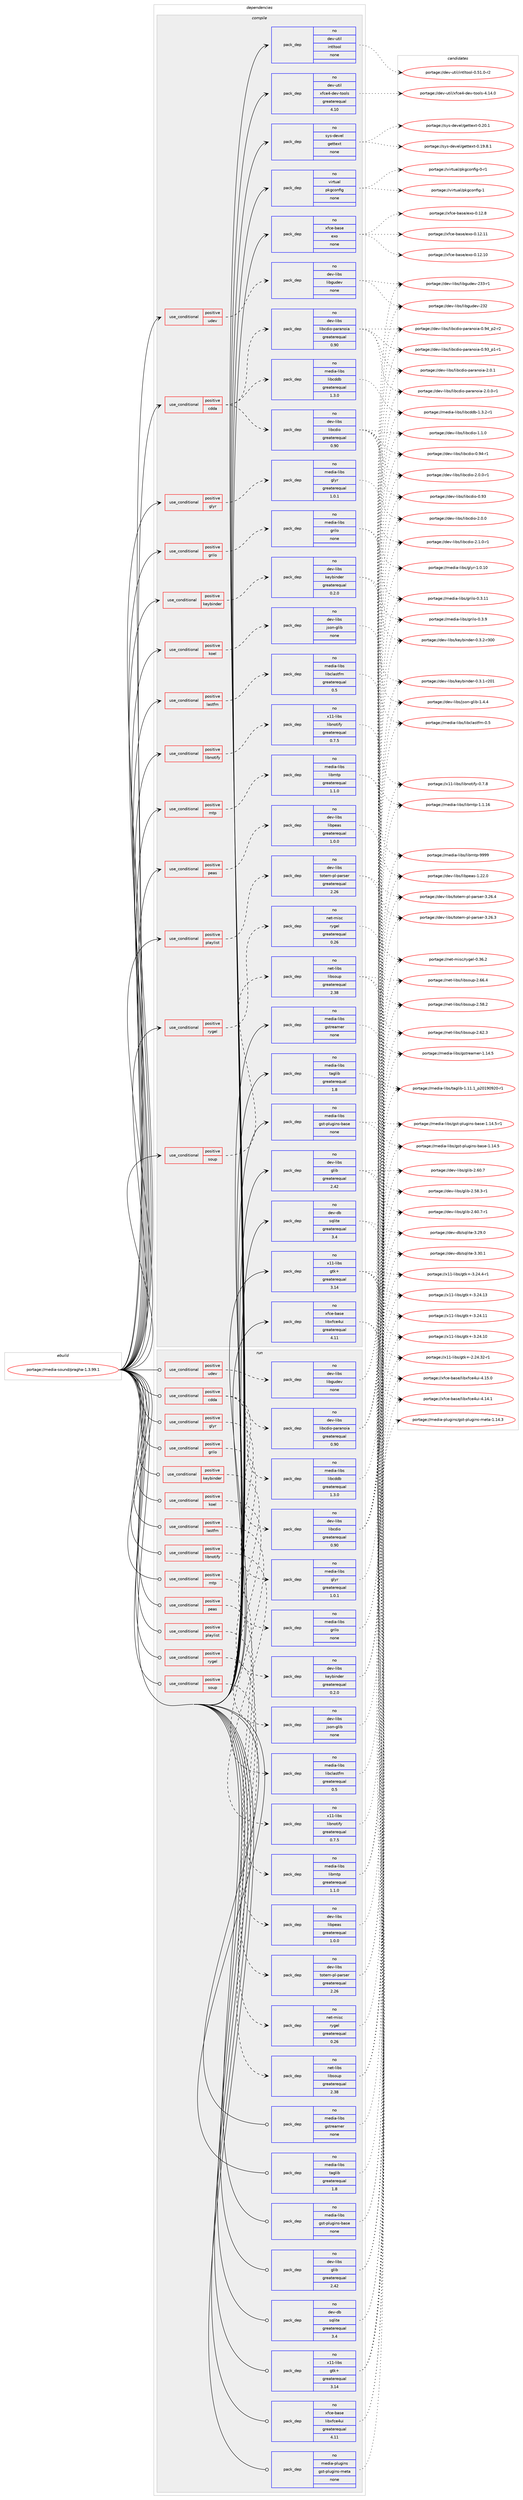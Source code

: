 digraph prolog {

# *************
# Graph options
# *************

newrank=true;
concentrate=true;
compound=true;
graph [rankdir=LR,fontname=Helvetica,fontsize=10,ranksep=1.5];#, ranksep=2.5, nodesep=0.2];
edge  [arrowhead=vee];
node  [fontname=Helvetica,fontsize=10];

# **********
# The ebuild
# **********

subgraph cluster_leftcol {
color=gray;
label=<<i>ebuild</i>>;
id [label="portage://media-sound/pragha-1.3.99.1", color=red, width=4, href="../media-sound/pragha-1.3.99.1.svg"];
}

# ****************
# The dependencies
# ****************

subgraph cluster_midcol {
color=gray;
label=<<i>dependencies</i>>;
subgraph cluster_compile {
fillcolor="#eeeeee";
style=filled;
label=<<i>compile</i>>;
subgraph cond42464 {
dependency187997 [label=<<TABLE BORDER="0" CELLBORDER="1" CELLSPACING="0" CELLPADDING="4"><TR><TD ROWSPAN="3" CELLPADDING="10">use_conditional</TD></TR><TR><TD>positive</TD></TR><TR><TD>cdda</TD></TR></TABLE>>, shape=none, color=red];
subgraph pack142625 {
dependency187998 [label=<<TABLE BORDER="0" CELLBORDER="1" CELLSPACING="0" CELLPADDING="4" WIDTH="220"><TR><TD ROWSPAN="6" CELLPADDING="30">pack_dep</TD></TR><TR><TD WIDTH="110">no</TD></TR><TR><TD>dev-libs</TD></TR><TR><TD>libcdio</TD></TR><TR><TD>greaterequal</TD></TR><TR><TD>0.90</TD></TR></TABLE>>, shape=none, color=blue];
}
dependency187997:e -> dependency187998:w [weight=20,style="dashed",arrowhead="vee"];
subgraph pack142626 {
dependency187999 [label=<<TABLE BORDER="0" CELLBORDER="1" CELLSPACING="0" CELLPADDING="4" WIDTH="220"><TR><TD ROWSPAN="6" CELLPADDING="30">pack_dep</TD></TR><TR><TD WIDTH="110">no</TD></TR><TR><TD>dev-libs</TD></TR><TR><TD>libcdio-paranoia</TD></TR><TR><TD>greaterequal</TD></TR><TR><TD>0.90</TD></TR></TABLE>>, shape=none, color=blue];
}
dependency187997:e -> dependency187999:w [weight=20,style="dashed",arrowhead="vee"];
subgraph pack142627 {
dependency188000 [label=<<TABLE BORDER="0" CELLBORDER="1" CELLSPACING="0" CELLPADDING="4" WIDTH="220"><TR><TD ROWSPAN="6" CELLPADDING="30">pack_dep</TD></TR><TR><TD WIDTH="110">no</TD></TR><TR><TD>media-libs</TD></TR><TR><TD>libcddb</TD></TR><TR><TD>greaterequal</TD></TR><TR><TD>1.3.0</TD></TR></TABLE>>, shape=none, color=blue];
}
dependency187997:e -> dependency188000:w [weight=20,style="dashed",arrowhead="vee"];
}
id:e -> dependency187997:w [weight=20,style="solid",arrowhead="vee"];
subgraph cond42465 {
dependency188001 [label=<<TABLE BORDER="0" CELLBORDER="1" CELLSPACING="0" CELLPADDING="4"><TR><TD ROWSPAN="3" CELLPADDING="10">use_conditional</TD></TR><TR><TD>positive</TD></TR><TR><TD>glyr</TD></TR></TABLE>>, shape=none, color=red];
subgraph pack142628 {
dependency188002 [label=<<TABLE BORDER="0" CELLBORDER="1" CELLSPACING="0" CELLPADDING="4" WIDTH="220"><TR><TD ROWSPAN="6" CELLPADDING="30">pack_dep</TD></TR><TR><TD WIDTH="110">no</TD></TR><TR><TD>media-libs</TD></TR><TR><TD>glyr</TD></TR><TR><TD>greaterequal</TD></TR><TR><TD>1.0.1</TD></TR></TABLE>>, shape=none, color=blue];
}
dependency188001:e -> dependency188002:w [weight=20,style="dashed",arrowhead="vee"];
}
id:e -> dependency188001:w [weight=20,style="solid",arrowhead="vee"];
subgraph cond42466 {
dependency188003 [label=<<TABLE BORDER="0" CELLBORDER="1" CELLSPACING="0" CELLPADDING="4"><TR><TD ROWSPAN="3" CELLPADDING="10">use_conditional</TD></TR><TR><TD>positive</TD></TR><TR><TD>grilo</TD></TR></TABLE>>, shape=none, color=red];
subgraph pack142629 {
dependency188004 [label=<<TABLE BORDER="0" CELLBORDER="1" CELLSPACING="0" CELLPADDING="4" WIDTH="220"><TR><TD ROWSPAN="6" CELLPADDING="30">pack_dep</TD></TR><TR><TD WIDTH="110">no</TD></TR><TR><TD>media-libs</TD></TR><TR><TD>grilo</TD></TR><TR><TD>none</TD></TR><TR><TD></TD></TR></TABLE>>, shape=none, color=blue];
}
dependency188003:e -> dependency188004:w [weight=20,style="dashed",arrowhead="vee"];
}
id:e -> dependency188003:w [weight=20,style="solid",arrowhead="vee"];
subgraph cond42467 {
dependency188005 [label=<<TABLE BORDER="0" CELLBORDER="1" CELLSPACING="0" CELLPADDING="4"><TR><TD ROWSPAN="3" CELLPADDING="10">use_conditional</TD></TR><TR><TD>positive</TD></TR><TR><TD>keybinder</TD></TR></TABLE>>, shape=none, color=red];
subgraph pack142630 {
dependency188006 [label=<<TABLE BORDER="0" CELLBORDER="1" CELLSPACING="0" CELLPADDING="4" WIDTH="220"><TR><TD ROWSPAN="6" CELLPADDING="30">pack_dep</TD></TR><TR><TD WIDTH="110">no</TD></TR><TR><TD>dev-libs</TD></TR><TR><TD>keybinder</TD></TR><TR><TD>greaterequal</TD></TR><TR><TD>0.2.0</TD></TR></TABLE>>, shape=none, color=blue];
}
dependency188005:e -> dependency188006:w [weight=20,style="dashed",arrowhead="vee"];
}
id:e -> dependency188005:w [weight=20,style="solid",arrowhead="vee"];
subgraph cond42468 {
dependency188007 [label=<<TABLE BORDER="0" CELLBORDER="1" CELLSPACING="0" CELLPADDING="4"><TR><TD ROWSPAN="3" CELLPADDING="10">use_conditional</TD></TR><TR><TD>positive</TD></TR><TR><TD>koel</TD></TR></TABLE>>, shape=none, color=red];
subgraph pack142631 {
dependency188008 [label=<<TABLE BORDER="0" CELLBORDER="1" CELLSPACING="0" CELLPADDING="4" WIDTH="220"><TR><TD ROWSPAN="6" CELLPADDING="30">pack_dep</TD></TR><TR><TD WIDTH="110">no</TD></TR><TR><TD>dev-libs</TD></TR><TR><TD>json-glib</TD></TR><TR><TD>none</TD></TR><TR><TD></TD></TR></TABLE>>, shape=none, color=blue];
}
dependency188007:e -> dependency188008:w [weight=20,style="dashed",arrowhead="vee"];
}
id:e -> dependency188007:w [weight=20,style="solid",arrowhead="vee"];
subgraph cond42469 {
dependency188009 [label=<<TABLE BORDER="0" CELLBORDER="1" CELLSPACING="0" CELLPADDING="4"><TR><TD ROWSPAN="3" CELLPADDING="10">use_conditional</TD></TR><TR><TD>positive</TD></TR><TR><TD>lastfm</TD></TR></TABLE>>, shape=none, color=red];
subgraph pack142632 {
dependency188010 [label=<<TABLE BORDER="0" CELLBORDER="1" CELLSPACING="0" CELLPADDING="4" WIDTH="220"><TR><TD ROWSPAN="6" CELLPADDING="30">pack_dep</TD></TR><TR><TD WIDTH="110">no</TD></TR><TR><TD>media-libs</TD></TR><TR><TD>libclastfm</TD></TR><TR><TD>greaterequal</TD></TR><TR><TD>0.5</TD></TR></TABLE>>, shape=none, color=blue];
}
dependency188009:e -> dependency188010:w [weight=20,style="dashed",arrowhead="vee"];
}
id:e -> dependency188009:w [weight=20,style="solid",arrowhead="vee"];
subgraph cond42470 {
dependency188011 [label=<<TABLE BORDER="0" CELLBORDER="1" CELLSPACING="0" CELLPADDING="4"><TR><TD ROWSPAN="3" CELLPADDING="10">use_conditional</TD></TR><TR><TD>positive</TD></TR><TR><TD>libnotify</TD></TR></TABLE>>, shape=none, color=red];
subgraph pack142633 {
dependency188012 [label=<<TABLE BORDER="0" CELLBORDER="1" CELLSPACING="0" CELLPADDING="4" WIDTH="220"><TR><TD ROWSPAN="6" CELLPADDING="30">pack_dep</TD></TR><TR><TD WIDTH="110">no</TD></TR><TR><TD>x11-libs</TD></TR><TR><TD>libnotify</TD></TR><TR><TD>greaterequal</TD></TR><TR><TD>0.7.5</TD></TR></TABLE>>, shape=none, color=blue];
}
dependency188011:e -> dependency188012:w [weight=20,style="dashed",arrowhead="vee"];
}
id:e -> dependency188011:w [weight=20,style="solid",arrowhead="vee"];
subgraph cond42471 {
dependency188013 [label=<<TABLE BORDER="0" CELLBORDER="1" CELLSPACING="0" CELLPADDING="4"><TR><TD ROWSPAN="3" CELLPADDING="10">use_conditional</TD></TR><TR><TD>positive</TD></TR><TR><TD>mtp</TD></TR></TABLE>>, shape=none, color=red];
subgraph pack142634 {
dependency188014 [label=<<TABLE BORDER="0" CELLBORDER="1" CELLSPACING="0" CELLPADDING="4" WIDTH="220"><TR><TD ROWSPAN="6" CELLPADDING="30">pack_dep</TD></TR><TR><TD WIDTH="110">no</TD></TR><TR><TD>media-libs</TD></TR><TR><TD>libmtp</TD></TR><TR><TD>greaterequal</TD></TR><TR><TD>1.1.0</TD></TR></TABLE>>, shape=none, color=blue];
}
dependency188013:e -> dependency188014:w [weight=20,style="dashed",arrowhead="vee"];
}
id:e -> dependency188013:w [weight=20,style="solid",arrowhead="vee"];
subgraph cond42472 {
dependency188015 [label=<<TABLE BORDER="0" CELLBORDER="1" CELLSPACING="0" CELLPADDING="4"><TR><TD ROWSPAN="3" CELLPADDING="10">use_conditional</TD></TR><TR><TD>positive</TD></TR><TR><TD>peas</TD></TR></TABLE>>, shape=none, color=red];
subgraph pack142635 {
dependency188016 [label=<<TABLE BORDER="0" CELLBORDER="1" CELLSPACING="0" CELLPADDING="4" WIDTH="220"><TR><TD ROWSPAN="6" CELLPADDING="30">pack_dep</TD></TR><TR><TD WIDTH="110">no</TD></TR><TR><TD>dev-libs</TD></TR><TR><TD>libpeas</TD></TR><TR><TD>greaterequal</TD></TR><TR><TD>1.0.0</TD></TR></TABLE>>, shape=none, color=blue];
}
dependency188015:e -> dependency188016:w [weight=20,style="dashed",arrowhead="vee"];
}
id:e -> dependency188015:w [weight=20,style="solid",arrowhead="vee"];
subgraph cond42473 {
dependency188017 [label=<<TABLE BORDER="0" CELLBORDER="1" CELLSPACING="0" CELLPADDING="4"><TR><TD ROWSPAN="3" CELLPADDING="10">use_conditional</TD></TR><TR><TD>positive</TD></TR><TR><TD>playlist</TD></TR></TABLE>>, shape=none, color=red];
subgraph pack142636 {
dependency188018 [label=<<TABLE BORDER="0" CELLBORDER="1" CELLSPACING="0" CELLPADDING="4" WIDTH="220"><TR><TD ROWSPAN="6" CELLPADDING="30">pack_dep</TD></TR><TR><TD WIDTH="110">no</TD></TR><TR><TD>dev-libs</TD></TR><TR><TD>totem-pl-parser</TD></TR><TR><TD>greaterequal</TD></TR><TR><TD>2.26</TD></TR></TABLE>>, shape=none, color=blue];
}
dependency188017:e -> dependency188018:w [weight=20,style="dashed",arrowhead="vee"];
}
id:e -> dependency188017:w [weight=20,style="solid",arrowhead="vee"];
subgraph cond42474 {
dependency188019 [label=<<TABLE BORDER="0" CELLBORDER="1" CELLSPACING="0" CELLPADDING="4"><TR><TD ROWSPAN="3" CELLPADDING="10">use_conditional</TD></TR><TR><TD>positive</TD></TR><TR><TD>rygel</TD></TR></TABLE>>, shape=none, color=red];
subgraph pack142637 {
dependency188020 [label=<<TABLE BORDER="0" CELLBORDER="1" CELLSPACING="0" CELLPADDING="4" WIDTH="220"><TR><TD ROWSPAN="6" CELLPADDING="30">pack_dep</TD></TR><TR><TD WIDTH="110">no</TD></TR><TR><TD>net-misc</TD></TR><TR><TD>rygel</TD></TR><TR><TD>greaterequal</TD></TR><TR><TD>0.26</TD></TR></TABLE>>, shape=none, color=blue];
}
dependency188019:e -> dependency188020:w [weight=20,style="dashed",arrowhead="vee"];
}
id:e -> dependency188019:w [weight=20,style="solid",arrowhead="vee"];
subgraph cond42475 {
dependency188021 [label=<<TABLE BORDER="0" CELLBORDER="1" CELLSPACING="0" CELLPADDING="4"><TR><TD ROWSPAN="3" CELLPADDING="10">use_conditional</TD></TR><TR><TD>positive</TD></TR><TR><TD>soup</TD></TR></TABLE>>, shape=none, color=red];
subgraph pack142638 {
dependency188022 [label=<<TABLE BORDER="0" CELLBORDER="1" CELLSPACING="0" CELLPADDING="4" WIDTH="220"><TR><TD ROWSPAN="6" CELLPADDING="30">pack_dep</TD></TR><TR><TD WIDTH="110">no</TD></TR><TR><TD>net-libs</TD></TR><TR><TD>libsoup</TD></TR><TR><TD>greaterequal</TD></TR><TR><TD>2.38</TD></TR></TABLE>>, shape=none, color=blue];
}
dependency188021:e -> dependency188022:w [weight=20,style="dashed",arrowhead="vee"];
}
id:e -> dependency188021:w [weight=20,style="solid",arrowhead="vee"];
subgraph cond42476 {
dependency188023 [label=<<TABLE BORDER="0" CELLBORDER="1" CELLSPACING="0" CELLPADDING="4"><TR><TD ROWSPAN="3" CELLPADDING="10">use_conditional</TD></TR><TR><TD>positive</TD></TR><TR><TD>udev</TD></TR></TABLE>>, shape=none, color=red];
subgraph pack142639 {
dependency188024 [label=<<TABLE BORDER="0" CELLBORDER="1" CELLSPACING="0" CELLPADDING="4" WIDTH="220"><TR><TD ROWSPAN="6" CELLPADDING="30">pack_dep</TD></TR><TR><TD WIDTH="110">no</TD></TR><TR><TD>dev-libs</TD></TR><TR><TD>libgudev</TD></TR><TR><TD>none</TD></TR><TR><TD></TD></TR></TABLE>>, shape=none, color=blue];
}
dependency188023:e -> dependency188024:w [weight=20,style="dashed",arrowhead="vee"];
}
id:e -> dependency188023:w [weight=20,style="solid",arrowhead="vee"];
subgraph pack142640 {
dependency188025 [label=<<TABLE BORDER="0" CELLBORDER="1" CELLSPACING="0" CELLPADDING="4" WIDTH="220"><TR><TD ROWSPAN="6" CELLPADDING="30">pack_dep</TD></TR><TR><TD WIDTH="110">no</TD></TR><TR><TD>dev-db</TD></TR><TR><TD>sqlite</TD></TR><TR><TD>greaterequal</TD></TR><TR><TD>3.4</TD></TR></TABLE>>, shape=none, color=blue];
}
id:e -> dependency188025:w [weight=20,style="solid",arrowhead="vee"];
subgraph pack142641 {
dependency188026 [label=<<TABLE BORDER="0" CELLBORDER="1" CELLSPACING="0" CELLPADDING="4" WIDTH="220"><TR><TD ROWSPAN="6" CELLPADDING="30">pack_dep</TD></TR><TR><TD WIDTH="110">no</TD></TR><TR><TD>dev-libs</TD></TR><TR><TD>glib</TD></TR><TR><TD>greaterequal</TD></TR><TR><TD>2.42</TD></TR></TABLE>>, shape=none, color=blue];
}
id:e -> dependency188026:w [weight=20,style="solid",arrowhead="vee"];
subgraph pack142642 {
dependency188027 [label=<<TABLE BORDER="0" CELLBORDER="1" CELLSPACING="0" CELLPADDING="4" WIDTH="220"><TR><TD ROWSPAN="6" CELLPADDING="30">pack_dep</TD></TR><TR><TD WIDTH="110">no</TD></TR><TR><TD>dev-util</TD></TR><TR><TD>intltool</TD></TR><TR><TD>none</TD></TR><TR><TD></TD></TR></TABLE>>, shape=none, color=blue];
}
id:e -> dependency188027:w [weight=20,style="solid",arrowhead="vee"];
subgraph pack142643 {
dependency188028 [label=<<TABLE BORDER="0" CELLBORDER="1" CELLSPACING="0" CELLPADDING="4" WIDTH="220"><TR><TD ROWSPAN="6" CELLPADDING="30">pack_dep</TD></TR><TR><TD WIDTH="110">no</TD></TR><TR><TD>dev-util</TD></TR><TR><TD>xfce4-dev-tools</TD></TR><TR><TD>greaterequal</TD></TR><TR><TD>4.10</TD></TR></TABLE>>, shape=none, color=blue];
}
id:e -> dependency188028:w [weight=20,style="solid",arrowhead="vee"];
subgraph pack142644 {
dependency188029 [label=<<TABLE BORDER="0" CELLBORDER="1" CELLSPACING="0" CELLPADDING="4" WIDTH="220"><TR><TD ROWSPAN="6" CELLPADDING="30">pack_dep</TD></TR><TR><TD WIDTH="110">no</TD></TR><TR><TD>media-libs</TD></TR><TR><TD>gst-plugins-base</TD></TR><TR><TD>none</TD></TR><TR><TD></TD></TR></TABLE>>, shape=none, color=blue];
}
id:e -> dependency188029:w [weight=20,style="solid",arrowhead="vee"];
subgraph pack142645 {
dependency188030 [label=<<TABLE BORDER="0" CELLBORDER="1" CELLSPACING="0" CELLPADDING="4" WIDTH="220"><TR><TD ROWSPAN="6" CELLPADDING="30">pack_dep</TD></TR><TR><TD WIDTH="110">no</TD></TR><TR><TD>media-libs</TD></TR><TR><TD>gstreamer</TD></TR><TR><TD>none</TD></TR><TR><TD></TD></TR></TABLE>>, shape=none, color=blue];
}
id:e -> dependency188030:w [weight=20,style="solid",arrowhead="vee"];
subgraph pack142646 {
dependency188031 [label=<<TABLE BORDER="0" CELLBORDER="1" CELLSPACING="0" CELLPADDING="4" WIDTH="220"><TR><TD ROWSPAN="6" CELLPADDING="30">pack_dep</TD></TR><TR><TD WIDTH="110">no</TD></TR><TR><TD>media-libs</TD></TR><TR><TD>taglib</TD></TR><TR><TD>greaterequal</TD></TR><TR><TD>1.8</TD></TR></TABLE>>, shape=none, color=blue];
}
id:e -> dependency188031:w [weight=20,style="solid",arrowhead="vee"];
subgraph pack142647 {
dependency188032 [label=<<TABLE BORDER="0" CELLBORDER="1" CELLSPACING="0" CELLPADDING="4" WIDTH="220"><TR><TD ROWSPAN="6" CELLPADDING="30">pack_dep</TD></TR><TR><TD WIDTH="110">no</TD></TR><TR><TD>sys-devel</TD></TR><TR><TD>gettext</TD></TR><TR><TD>none</TD></TR><TR><TD></TD></TR></TABLE>>, shape=none, color=blue];
}
id:e -> dependency188032:w [weight=20,style="solid",arrowhead="vee"];
subgraph pack142648 {
dependency188033 [label=<<TABLE BORDER="0" CELLBORDER="1" CELLSPACING="0" CELLPADDING="4" WIDTH="220"><TR><TD ROWSPAN="6" CELLPADDING="30">pack_dep</TD></TR><TR><TD WIDTH="110">no</TD></TR><TR><TD>virtual</TD></TR><TR><TD>pkgconfig</TD></TR><TR><TD>none</TD></TR><TR><TD></TD></TR></TABLE>>, shape=none, color=blue];
}
id:e -> dependency188033:w [weight=20,style="solid",arrowhead="vee"];
subgraph pack142649 {
dependency188034 [label=<<TABLE BORDER="0" CELLBORDER="1" CELLSPACING="0" CELLPADDING="4" WIDTH="220"><TR><TD ROWSPAN="6" CELLPADDING="30">pack_dep</TD></TR><TR><TD WIDTH="110">no</TD></TR><TR><TD>x11-libs</TD></TR><TR><TD>gtk+</TD></TR><TR><TD>greaterequal</TD></TR><TR><TD>3.14</TD></TR></TABLE>>, shape=none, color=blue];
}
id:e -> dependency188034:w [weight=20,style="solid",arrowhead="vee"];
subgraph pack142650 {
dependency188035 [label=<<TABLE BORDER="0" CELLBORDER="1" CELLSPACING="0" CELLPADDING="4" WIDTH="220"><TR><TD ROWSPAN="6" CELLPADDING="30">pack_dep</TD></TR><TR><TD WIDTH="110">no</TD></TR><TR><TD>xfce-base</TD></TR><TR><TD>exo</TD></TR><TR><TD>none</TD></TR><TR><TD></TD></TR></TABLE>>, shape=none, color=blue];
}
id:e -> dependency188035:w [weight=20,style="solid",arrowhead="vee"];
subgraph pack142651 {
dependency188036 [label=<<TABLE BORDER="0" CELLBORDER="1" CELLSPACING="0" CELLPADDING="4" WIDTH="220"><TR><TD ROWSPAN="6" CELLPADDING="30">pack_dep</TD></TR><TR><TD WIDTH="110">no</TD></TR><TR><TD>xfce-base</TD></TR><TR><TD>libxfce4ui</TD></TR><TR><TD>greaterequal</TD></TR><TR><TD>4.11</TD></TR></TABLE>>, shape=none, color=blue];
}
id:e -> dependency188036:w [weight=20,style="solid",arrowhead="vee"];
}
subgraph cluster_compileandrun {
fillcolor="#eeeeee";
style=filled;
label=<<i>compile and run</i>>;
}
subgraph cluster_run {
fillcolor="#eeeeee";
style=filled;
label=<<i>run</i>>;
subgraph cond42477 {
dependency188037 [label=<<TABLE BORDER="0" CELLBORDER="1" CELLSPACING="0" CELLPADDING="4"><TR><TD ROWSPAN="3" CELLPADDING="10">use_conditional</TD></TR><TR><TD>positive</TD></TR><TR><TD>cdda</TD></TR></TABLE>>, shape=none, color=red];
subgraph pack142652 {
dependency188038 [label=<<TABLE BORDER="0" CELLBORDER="1" CELLSPACING="0" CELLPADDING="4" WIDTH="220"><TR><TD ROWSPAN="6" CELLPADDING="30">pack_dep</TD></TR><TR><TD WIDTH="110">no</TD></TR><TR><TD>dev-libs</TD></TR><TR><TD>libcdio</TD></TR><TR><TD>greaterequal</TD></TR><TR><TD>0.90</TD></TR></TABLE>>, shape=none, color=blue];
}
dependency188037:e -> dependency188038:w [weight=20,style="dashed",arrowhead="vee"];
subgraph pack142653 {
dependency188039 [label=<<TABLE BORDER="0" CELLBORDER="1" CELLSPACING="0" CELLPADDING="4" WIDTH="220"><TR><TD ROWSPAN="6" CELLPADDING="30">pack_dep</TD></TR><TR><TD WIDTH="110">no</TD></TR><TR><TD>dev-libs</TD></TR><TR><TD>libcdio-paranoia</TD></TR><TR><TD>greaterequal</TD></TR><TR><TD>0.90</TD></TR></TABLE>>, shape=none, color=blue];
}
dependency188037:e -> dependency188039:w [weight=20,style="dashed",arrowhead="vee"];
subgraph pack142654 {
dependency188040 [label=<<TABLE BORDER="0" CELLBORDER="1" CELLSPACING="0" CELLPADDING="4" WIDTH="220"><TR><TD ROWSPAN="6" CELLPADDING="30">pack_dep</TD></TR><TR><TD WIDTH="110">no</TD></TR><TR><TD>media-libs</TD></TR><TR><TD>libcddb</TD></TR><TR><TD>greaterequal</TD></TR><TR><TD>1.3.0</TD></TR></TABLE>>, shape=none, color=blue];
}
dependency188037:e -> dependency188040:w [weight=20,style="dashed",arrowhead="vee"];
}
id:e -> dependency188037:w [weight=20,style="solid",arrowhead="odot"];
subgraph cond42478 {
dependency188041 [label=<<TABLE BORDER="0" CELLBORDER="1" CELLSPACING="0" CELLPADDING="4"><TR><TD ROWSPAN="3" CELLPADDING="10">use_conditional</TD></TR><TR><TD>positive</TD></TR><TR><TD>glyr</TD></TR></TABLE>>, shape=none, color=red];
subgraph pack142655 {
dependency188042 [label=<<TABLE BORDER="0" CELLBORDER="1" CELLSPACING="0" CELLPADDING="4" WIDTH="220"><TR><TD ROWSPAN="6" CELLPADDING="30">pack_dep</TD></TR><TR><TD WIDTH="110">no</TD></TR><TR><TD>media-libs</TD></TR><TR><TD>glyr</TD></TR><TR><TD>greaterequal</TD></TR><TR><TD>1.0.1</TD></TR></TABLE>>, shape=none, color=blue];
}
dependency188041:e -> dependency188042:w [weight=20,style="dashed",arrowhead="vee"];
}
id:e -> dependency188041:w [weight=20,style="solid",arrowhead="odot"];
subgraph cond42479 {
dependency188043 [label=<<TABLE BORDER="0" CELLBORDER="1" CELLSPACING="0" CELLPADDING="4"><TR><TD ROWSPAN="3" CELLPADDING="10">use_conditional</TD></TR><TR><TD>positive</TD></TR><TR><TD>grilo</TD></TR></TABLE>>, shape=none, color=red];
subgraph pack142656 {
dependency188044 [label=<<TABLE BORDER="0" CELLBORDER="1" CELLSPACING="0" CELLPADDING="4" WIDTH="220"><TR><TD ROWSPAN="6" CELLPADDING="30">pack_dep</TD></TR><TR><TD WIDTH="110">no</TD></TR><TR><TD>media-libs</TD></TR><TR><TD>grilo</TD></TR><TR><TD>none</TD></TR><TR><TD></TD></TR></TABLE>>, shape=none, color=blue];
}
dependency188043:e -> dependency188044:w [weight=20,style="dashed",arrowhead="vee"];
}
id:e -> dependency188043:w [weight=20,style="solid",arrowhead="odot"];
subgraph cond42480 {
dependency188045 [label=<<TABLE BORDER="0" CELLBORDER="1" CELLSPACING="0" CELLPADDING="4"><TR><TD ROWSPAN="3" CELLPADDING="10">use_conditional</TD></TR><TR><TD>positive</TD></TR><TR><TD>keybinder</TD></TR></TABLE>>, shape=none, color=red];
subgraph pack142657 {
dependency188046 [label=<<TABLE BORDER="0" CELLBORDER="1" CELLSPACING="0" CELLPADDING="4" WIDTH="220"><TR><TD ROWSPAN="6" CELLPADDING="30">pack_dep</TD></TR><TR><TD WIDTH="110">no</TD></TR><TR><TD>dev-libs</TD></TR><TR><TD>keybinder</TD></TR><TR><TD>greaterequal</TD></TR><TR><TD>0.2.0</TD></TR></TABLE>>, shape=none, color=blue];
}
dependency188045:e -> dependency188046:w [weight=20,style="dashed",arrowhead="vee"];
}
id:e -> dependency188045:w [weight=20,style="solid",arrowhead="odot"];
subgraph cond42481 {
dependency188047 [label=<<TABLE BORDER="0" CELLBORDER="1" CELLSPACING="0" CELLPADDING="4"><TR><TD ROWSPAN="3" CELLPADDING="10">use_conditional</TD></TR><TR><TD>positive</TD></TR><TR><TD>koel</TD></TR></TABLE>>, shape=none, color=red];
subgraph pack142658 {
dependency188048 [label=<<TABLE BORDER="0" CELLBORDER="1" CELLSPACING="0" CELLPADDING="4" WIDTH="220"><TR><TD ROWSPAN="6" CELLPADDING="30">pack_dep</TD></TR><TR><TD WIDTH="110">no</TD></TR><TR><TD>dev-libs</TD></TR><TR><TD>json-glib</TD></TR><TR><TD>none</TD></TR><TR><TD></TD></TR></TABLE>>, shape=none, color=blue];
}
dependency188047:e -> dependency188048:w [weight=20,style="dashed",arrowhead="vee"];
}
id:e -> dependency188047:w [weight=20,style="solid",arrowhead="odot"];
subgraph cond42482 {
dependency188049 [label=<<TABLE BORDER="0" CELLBORDER="1" CELLSPACING="0" CELLPADDING="4"><TR><TD ROWSPAN="3" CELLPADDING="10">use_conditional</TD></TR><TR><TD>positive</TD></TR><TR><TD>lastfm</TD></TR></TABLE>>, shape=none, color=red];
subgraph pack142659 {
dependency188050 [label=<<TABLE BORDER="0" CELLBORDER="1" CELLSPACING="0" CELLPADDING="4" WIDTH="220"><TR><TD ROWSPAN="6" CELLPADDING="30">pack_dep</TD></TR><TR><TD WIDTH="110">no</TD></TR><TR><TD>media-libs</TD></TR><TR><TD>libclastfm</TD></TR><TR><TD>greaterequal</TD></TR><TR><TD>0.5</TD></TR></TABLE>>, shape=none, color=blue];
}
dependency188049:e -> dependency188050:w [weight=20,style="dashed",arrowhead="vee"];
}
id:e -> dependency188049:w [weight=20,style="solid",arrowhead="odot"];
subgraph cond42483 {
dependency188051 [label=<<TABLE BORDER="0" CELLBORDER="1" CELLSPACING="0" CELLPADDING="4"><TR><TD ROWSPAN="3" CELLPADDING="10">use_conditional</TD></TR><TR><TD>positive</TD></TR><TR><TD>libnotify</TD></TR></TABLE>>, shape=none, color=red];
subgraph pack142660 {
dependency188052 [label=<<TABLE BORDER="0" CELLBORDER="1" CELLSPACING="0" CELLPADDING="4" WIDTH="220"><TR><TD ROWSPAN="6" CELLPADDING="30">pack_dep</TD></TR><TR><TD WIDTH="110">no</TD></TR><TR><TD>x11-libs</TD></TR><TR><TD>libnotify</TD></TR><TR><TD>greaterequal</TD></TR><TR><TD>0.7.5</TD></TR></TABLE>>, shape=none, color=blue];
}
dependency188051:e -> dependency188052:w [weight=20,style="dashed",arrowhead="vee"];
}
id:e -> dependency188051:w [weight=20,style="solid",arrowhead="odot"];
subgraph cond42484 {
dependency188053 [label=<<TABLE BORDER="0" CELLBORDER="1" CELLSPACING="0" CELLPADDING="4"><TR><TD ROWSPAN="3" CELLPADDING="10">use_conditional</TD></TR><TR><TD>positive</TD></TR><TR><TD>mtp</TD></TR></TABLE>>, shape=none, color=red];
subgraph pack142661 {
dependency188054 [label=<<TABLE BORDER="0" CELLBORDER="1" CELLSPACING="0" CELLPADDING="4" WIDTH="220"><TR><TD ROWSPAN="6" CELLPADDING="30">pack_dep</TD></TR><TR><TD WIDTH="110">no</TD></TR><TR><TD>media-libs</TD></TR><TR><TD>libmtp</TD></TR><TR><TD>greaterequal</TD></TR><TR><TD>1.1.0</TD></TR></TABLE>>, shape=none, color=blue];
}
dependency188053:e -> dependency188054:w [weight=20,style="dashed",arrowhead="vee"];
}
id:e -> dependency188053:w [weight=20,style="solid",arrowhead="odot"];
subgraph cond42485 {
dependency188055 [label=<<TABLE BORDER="0" CELLBORDER="1" CELLSPACING="0" CELLPADDING="4"><TR><TD ROWSPAN="3" CELLPADDING="10">use_conditional</TD></TR><TR><TD>positive</TD></TR><TR><TD>peas</TD></TR></TABLE>>, shape=none, color=red];
subgraph pack142662 {
dependency188056 [label=<<TABLE BORDER="0" CELLBORDER="1" CELLSPACING="0" CELLPADDING="4" WIDTH="220"><TR><TD ROWSPAN="6" CELLPADDING="30">pack_dep</TD></TR><TR><TD WIDTH="110">no</TD></TR><TR><TD>dev-libs</TD></TR><TR><TD>libpeas</TD></TR><TR><TD>greaterequal</TD></TR><TR><TD>1.0.0</TD></TR></TABLE>>, shape=none, color=blue];
}
dependency188055:e -> dependency188056:w [weight=20,style="dashed",arrowhead="vee"];
}
id:e -> dependency188055:w [weight=20,style="solid",arrowhead="odot"];
subgraph cond42486 {
dependency188057 [label=<<TABLE BORDER="0" CELLBORDER="1" CELLSPACING="0" CELLPADDING="4"><TR><TD ROWSPAN="3" CELLPADDING="10">use_conditional</TD></TR><TR><TD>positive</TD></TR><TR><TD>playlist</TD></TR></TABLE>>, shape=none, color=red];
subgraph pack142663 {
dependency188058 [label=<<TABLE BORDER="0" CELLBORDER="1" CELLSPACING="0" CELLPADDING="4" WIDTH="220"><TR><TD ROWSPAN="6" CELLPADDING="30">pack_dep</TD></TR><TR><TD WIDTH="110">no</TD></TR><TR><TD>dev-libs</TD></TR><TR><TD>totem-pl-parser</TD></TR><TR><TD>greaterequal</TD></TR><TR><TD>2.26</TD></TR></TABLE>>, shape=none, color=blue];
}
dependency188057:e -> dependency188058:w [weight=20,style="dashed",arrowhead="vee"];
}
id:e -> dependency188057:w [weight=20,style="solid",arrowhead="odot"];
subgraph cond42487 {
dependency188059 [label=<<TABLE BORDER="0" CELLBORDER="1" CELLSPACING="0" CELLPADDING="4"><TR><TD ROWSPAN="3" CELLPADDING="10">use_conditional</TD></TR><TR><TD>positive</TD></TR><TR><TD>rygel</TD></TR></TABLE>>, shape=none, color=red];
subgraph pack142664 {
dependency188060 [label=<<TABLE BORDER="0" CELLBORDER="1" CELLSPACING="0" CELLPADDING="4" WIDTH="220"><TR><TD ROWSPAN="6" CELLPADDING="30">pack_dep</TD></TR><TR><TD WIDTH="110">no</TD></TR><TR><TD>net-misc</TD></TR><TR><TD>rygel</TD></TR><TR><TD>greaterequal</TD></TR><TR><TD>0.26</TD></TR></TABLE>>, shape=none, color=blue];
}
dependency188059:e -> dependency188060:w [weight=20,style="dashed",arrowhead="vee"];
}
id:e -> dependency188059:w [weight=20,style="solid",arrowhead="odot"];
subgraph cond42488 {
dependency188061 [label=<<TABLE BORDER="0" CELLBORDER="1" CELLSPACING="0" CELLPADDING="4"><TR><TD ROWSPAN="3" CELLPADDING="10">use_conditional</TD></TR><TR><TD>positive</TD></TR><TR><TD>soup</TD></TR></TABLE>>, shape=none, color=red];
subgraph pack142665 {
dependency188062 [label=<<TABLE BORDER="0" CELLBORDER="1" CELLSPACING="0" CELLPADDING="4" WIDTH="220"><TR><TD ROWSPAN="6" CELLPADDING="30">pack_dep</TD></TR><TR><TD WIDTH="110">no</TD></TR><TR><TD>net-libs</TD></TR><TR><TD>libsoup</TD></TR><TR><TD>greaterequal</TD></TR><TR><TD>2.38</TD></TR></TABLE>>, shape=none, color=blue];
}
dependency188061:e -> dependency188062:w [weight=20,style="dashed",arrowhead="vee"];
}
id:e -> dependency188061:w [weight=20,style="solid",arrowhead="odot"];
subgraph cond42489 {
dependency188063 [label=<<TABLE BORDER="0" CELLBORDER="1" CELLSPACING="0" CELLPADDING="4"><TR><TD ROWSPAN="3" CELLPADDING="10">use_conditional</TD></TR><TR><TD>positive</TD></TR><TR><TD>udev</TD></TR></TABLE>>, shape=none, color=red];
subgraph pack142666 {
dependency188064 [label=<<TABLE BORDER="0" CELLBORDER="1" CELLSPACING="0" CELLPADDING="4" WIDTH="220"><TR><TD ROWSPAN="6" CELLPADDING="30">pack_dep</TD></TR><TR><TD WIDTH="110">no</TD></TR><TR><TD>dev-libs</TD></TR><TR><TD>libgudev</TD></TR><TR><TD>none</TD></TR><TR><TD></TD></TR></TABLE>>, shape=none, color=blue];
}
dependency188063:e -> dependency188064:w [weight=20,style="dashed",arrowhead="vee"];
}
id:e -> dependency188063:w [weight=20,style="solid",arrowhead="odot"];
subgraph pack142667 {
dependency188065 [label=<<TABLE BORDER="0" CELLBORDER="1" CELLSPACING="0" CELLPADDING="4" WIDTH="220"><TR><TD ROWSPAN="6" CELLPADDING="30">pack_dep</TD></TR><TR><TD WIDTH="110">no</TD></TR><TR><TD>dev-db</TD></TR><TR><TD>sqlite</TD></TR><TR><TD>greaterequal</TD></TR><TR><TD>3.4</TD></TR></TABLE>>, shape=none, color=blue];
}
id:e -> dependency188065:w [weight=20,style="solid",arrowhead="odot"];
subgraph pack142668 {
dependency188066 [label=<<TABLE BORDER="0" CELLBORDER="1" CELLSPACING="0" CELLPADDING="4" WIDTH="220"><TR><TD ROWSPAN="6" CELLPADDING="30">pack_dep</TD></TR><TR><TD WIDTH="110">no</TD></TR><TR><TD>dev-libs</TD></TR><TR><TD>glib</TD></TR><TR><TD>greaterequal</TD></TR><TR><TD>2.42</TD></TR></TABLE>>, shape=none, color=blue];
}
id:e -> dependency188066:w [weight=20,style="solid",arrowhead="odot"];
subgraph pack142669 {
dependency188067 [label=<<TABLE BORDER="0" CELLBORDER="1" CELLSPACING="0" CELLPADDING="4" WIDTH="220"><TR><TD ROWSPAN="6" CELLPADDING="30">pack_dep</TD></TR><TR><TD WIDTH="110">no</TD></TR><TR><TD>media-libs</TD></TR><TR><TD>gst-plugins-base</TD></TR><TR><TD>none</TD></TR><TR><TD></TD></TR></TABLE>>, shape=none, color=blue];
}
id:e -> dependency188067:w [weight=20,style="solid",arrowhead="odot"];
subgraph pack142670 {
dependency188068 [label=<<TABLE BORDER="0" CELLBORDER="1" CELLSPACING="0" CELLPADDING="4" WIDTH="220"><TR><TD ROWSPAN="6" CELLPADDING="30">pack_dep</TD></TR><TR><TD WIDTH="110">no</TD></TR><TR><TD>media-libs</TD></TR><TR><TD>gstreamer</TD></TR><TR><TD>none</TD></TR><TR><TD></TD></TR></TABLE>>, shape=none, color=blue];
}
id:e -> dependency188068:w [weight=20,style="solid",arrowhead="odot"];
subgraph pack142671 {
dependency188069 [label=<<TABLE BORDER="0" CELLBORDER="1" CELLSPACING="0" CELLPADDING="4" WIDTH="220"><TR><TD ROWSPAN="6" CELLPADDING="30">pack_dep</TD></TR><TR><TD WIDTH="110">no</TD></TR><TR><TD>media-libs</TD></TR><TR><TD>taglib</TD></TR><TR><TD>greaterequal</TD></TR><TR><TD>1.8</TD></TR></TABLE>>, shape=none, color=blue];
}
id:e -> dependency188069:w [weight=20,style="solid",arrowhead="odot"];
subgraph pack142672 {
dependency188070 [label=<<TABLE BORDER="0" CELLBORDER="1" CELLSPACING="0" CELLPADDING="4" WIDTH="220"><TR><TD ROWSPAN="6" CELLPADDING="30">pack_dep</TD></TR><TR><TD WIDTH="110">no</TD></TR><TR><TD>media-plugins</TD></TR><TR><TD>gst-plugins-meta</TD></TR><TR><TD>none</TD></TR><TR><TD></TD></TR></TABLE>>, shape=none, color=blue];
}
id:e -> dependency188070:w [weight=20,style="solid",arrowhead="odot"];
subgraph pack142673 {
dependency188071 [label=<<TABLE BORDER="0" CELLBORDER="1" CELLSPACING="0" CELLPADDING="4" WIDTH="220"><TR><TD ROWSPAN="6" CELLPADDING="30">pack_dep</TD></TR><TR><TD WIDTH="110">no</TD></TR><TR><TD>x11-libs</TD></TR><TR><TD>gtk+</TD></TR><TR><TD>greaterequal</TD></TR><TR><TD>3.14</TD></TR></TABLE>>, shape=none, color=blue];
}
id:e -> dependency188071:w [weight=20,style="solid",arrowhead="odot"];
subgraph pack142674 {
dependency188072 [label=<<TABLE BORDER="0" CELLBORDER="1" CELLSPACING="0" CELLPADDING="4" WIDTH="220"><TR><TD ROWSPAN="6" CELLPADDING="30">pack_dep</TD></TR><TR><TD WIDTH="110">no</TD></TR><TR><TD>xfce-base</TD></TR><TR><TD>libxfce4ui</TD></TR><TR><TD>greaterequal</TD></TR><TR><TD>4.11</TD></TR></TABLE>>, shape=none, color=blue];
}
id:e -> dependency188072:w [weight=20,style="solid",arrowhead="odot"];
}
}

# **************
# The candidates
# **************

subgraph cluster_choices {
rank=same;
color=gray;
label=<<i>candidates</i>>;

subgraph choice142625 {
color=black;
nodesep=1;
choice10010111845108105981154710810598991001051114550464946484511449 [label="portage://dev-libs/libcdio-2.1.0-r1", color=red, width=4,href="../dev-libs/libcdio-2.1.0-r1.svg"];
choice10010111845108105981154710810598991001051114550464846484511449 [label="portage://dev-libs/libcdio-2.0.0-r1", color=red, width=4,href="../dev-libs/libcdio-2.0.0-r1.svg"];
choice1001011184510810598115471081059899100105111455046484648 [label="portage://dev-libs/libcdio-2.0.0", color=red, width=4,href="../dev-libs/libcdio-2.0.0.svg"];
choice1001011184510810598115471081059899100105111454946494648 [label="portage://dev-libs/libcdio-1.1.0", color=red, width=4,href="../dev-libs/libcdio-1.1.0.svg"];
choice100101118451081059811547108105989910010511145484657524511449 [label="portage://dev-libs/libcdio-0.94-r1", color=red, width=4,href="../dev-libs/libcdio-0.94-r1.svg"];
choice10010111845108105981154710810598991001051114548465751 [label="portage://dev-libs/libcdio-0.93", color=red, width=4,href="../dev-libs/libcdio-0.93.svg"];
dependency187998:e -> choice10010111845108105981154710810598991001051114550464946484511449:w [style=dotted,weight="100"];
dependency187998:e -> choice10010111845108105981154710810598991001051114550464846484511449:w [style=dotted,weight="100"];
dependency187998:e -> choice1001011184510810598115471081059899100105111455046484648:w [style=dotted,weight="100"];
dependency187998:e -> choice1001011184510810598115471081059899100105111454946494648:w [style=dotted,weight="100"];
dependency187998:e -> choice100101118451081059811547108105989910010511145484657524511449:w [style=dotted,weight="100"];
dependency187998:e -> choice10010111845108105981154710810598991001051114548465751:w [style=dotted,weight="100"];
}
subgraph choice142626 {
color=black;
nodesep=1;
choice100101118451081059811547108105989910010511145112971149711011110597455046484649 [label="portage://dev-libs/libcdio-paranoia-2.0.1", color=red, width=4,href="../dev-libs/libcdio-paranoia-2.0.1.svg"];
choice1001011184510810598115471081059899100105111451129711497110111105974550464846484511449 [label="portage://dev-libs/libcdio-paranoia-2.0.0-r1", color=red, width=4,href="../dev-libs/libcdio-paranoia-2.0.0-r1.svg"];
choice100101118451081059811547108105989910010511145112971149711011110597454846575295112504511450 [label="portage://dev-libs/libcdio-paranoia-0.94_p2-r2", color=red, width=4,href="../dev-libs/libcdio-paranoia-0.94_p2-r2.svg"];
choice100101118451081059811547108105989910010511145112971149711011110597454846575195112494511449 [label="portage://dev-libs/libcdio-paranoia-0.93_p1-r1", color=red, width=4,href="../dev-libs/libcdio-paranoia-0.93_p1-r1.svg"];
dependency187999:e -> choice100101118451081059811547108105989910010511145112971149711011110597455046484649:w [style=dotted,weight="100"];
dependency187999:e -> choice1001011184510810598115471081059899100105111451129711497110111105974550464846484511449:w [style=dotted,weight="100"];
dependency187999:e -> choice100101118451081059811547108105989910010511145112971149711011110597454846575295112504511450:w [style=dotted,weight="100"];
dependency187999:e -> choice100101118451081059811547108105989910010511145112971149711011110597454846575195112494511449:w [style=dotted,weight="100"];
}
subgraph choice142627 {
color=black;
nodesep=1;
choice109101100105974510810598115471081059899100100984549465146504511449 [label="portage://media-libs/libcddb-1.3.2-r1", color=red, width=4,href="../media-libs/libcddb-1.3.2-r1.svg"];
dependency188000:e -> choice109101100105974510810598115471081059899100100984549465146504511449:w [style=dotted,weight="100"];
}
subgraph choice142628 {
color=black;
nodesep=1;
choice1091011001059745108105981154710310812111445494648464948 [label="portage://media-libs/glyr-1.0.10", color=red, width=4,href="../media-libs/glyr-1.0.10.svg"];
dependency188002:e -> choice1091011001059745108105981154710310812111445494648464948:w [style=dotted,weight="100"];
}
subgraph choice142629 {
color=black;
nodesep=1;
choice10910110010597451081059811547103114105108111454846514657 [label="portage://media-libs/grilo-0.3.9", color=red, width=4,href="../media-libs/grilo-0.3.9.svg"];
choice1091011001059745108105981154710311410510811145484651464949 [label="portage://media-libs/grilo-0.3.11", color=red, width=4,href="../media-libs/grilo-0.3.11.svg"];
dependency188004:e -> choice10910110010597451081059811547103114105108111454846514657:w [style=dotted,weight="100"];
dependency188004:e -> choice1091011001059745108105981154710311410510811145484651464949:w [style=dotted,weight="100"];
}
subgraph choice142630 {
color=black;
nodesep=1;
choice1001011184510810598115471071011219810511010010111445484651465045114514848 [label="portage://dev-libs/keybinder-0.3.2-r300", color=red, width=4,href="../dev-libs/keybinder-0.3.2-r300.svg"];
choice1001011184510810598115471071011219810511010010111445484651464945114504849 [label="portage://dev-libs/keybinder-0.3.1-r201", color=red, width=4,href="../dev-libs/keybinder-0.3.1-r201.svg"];
dependency188006:e -> choice1001011184510810598115471071011219810511010010111445484651465045114514848:w [style=dotted,weight="100"];
dependency188006:e -> choice1001011184510810598115471071011219810511010010111445484651464945114504849:w [style=dotted,weight="100"];
}
subgraph choice142631 {
color=black;
nodesep=1;
choice1001011184510810598115471061151111104510310810598454946524652 [label="portage://dev-libs/json-glib-1.4.4", color=red, width=4,href="../dev-libs/json-glib-1.4.4.svg"];
dependency188008:e -> choice1001011184510810598115471061151111104510310810598454946524652:w [style=dotted,weight="100"];
}
subgraph choice142632 {
color=black;
nodesep=1;
choice1091011001059745108105981154710810598991089711511610210945484653 [label="portage://media-libs/libclastfm-0.5", color=red, width=4,href="../media-libs/libclastfm-0.5.svg"];
dependency188010:e -> choice1091011001059745108105981154710810598991089711511610210945484653:w [style=dotted,weight="100"];
}
subgraph choice142633 {
color=black;
nodesep=1;
choice120494945108105981154710810598110111116105102121454846554656 [label="portage://x11-libs/libnotify-0.7.8", color=red, width=4,href="../x11-libs/libnotify-0.7.8.svg"];
dependency188012:e -> choice120494945108105981154710810598110111116105102121454846554656:w [style=dotted,weight="100"];
}
subgraph choice142634 {
color=black;
nodesep=1;
choice10910110010597451081059811547108105981091161124557575757 [label="portage://media-libs/libmtp-9999", color=red, width=4,href="../media-libs/libmtp-9999.svg"];
choice109101100105974510810598115471081059810911611245494649464954 [label="portage://media-libs/libmtp-1.1.16", color=red, width=4,href="../media-libs/libmtp-1.1.16.svg"];
dependency188014:e -> choice10910110010597451081059811547108105981091161124557575757:w [style=dotted,weight="100"];
dependency188014:e -> choice109101100105974510810598115471081059810911611245494649464954:w [style=dotted,weight="100"];
}
subgraph choice142635 {
color=black;
nodesep=1;
choice100101118451081059811547108105981121019711545494650504648 [label="portage://dev-libs/libpeas-1.22.0", color=red, width=4,href="../dev-libs/libpeas-1.22.0.svg"];
dependency188016:e -> choice100101118451081059811547108105981121019711545494650504648:w [style=dotted,weight="100"];
}
subgraph choice142636 {
color=black;
nodesep=1;
choice10010111845108105981154711611111610110945112108451129711411510111445514650544652 [label="portage://dev-libs/totem-pl-parser-3.26.4", color=red, width=4,href="../dev-libs/totem-pl-parser-3.26.4.svg"];
choice10010111845108105981154711611111610110945112108451129711411510111445514650544651 [label="portage://dev-libs/totem-pl-parser-3.26.3", color=red, width=4,href="../dev-libs/totem-pl-parser-3.26.3.svg"];
dependency188018:e -> choice10010111845108105981154711611111610110945112108451129711411510111445514650544652:w [style=dotted,weight="100"];
dependency188018:e -> choice10010111845108105981154711611111610110945112108451129711411510111445514650544651:w [style=dotted,weight="100"];
}
subgraph choice142637 {
color=black;
nodesep=1;
choice11010111645109105115994711412110310110845484651544650 [label="portage://net-misc/rygel-0.36.2", color=red, width=4,href="../net-misc/rygel-0.36.2.svg"];
dependency188020:e -> choice11010111645109105115994711412110310110845484651544650:w [style=dotted,weight="100"];
}
subgraph choice142638 {
color=black;
nodesep=1;
choice1101011164510810598115471081059811511111711245504654544652 [label="portage://net-libs/libsoup-2.66.4", color=red, width=4,href="../net-libs/libsoup-2.66.4.svg"];
choice1101011164510810598115471081059811511111711245504654504651 [label="portage://net-libs/libsoup-2.62.3", color=red, width=4,href="../net-libs/libsoup-2.62.3.svg"];
choice1101011164510810598115471081059811511111711245504653564650 [label="portage://net-libs/libsoup-2.58.2", color=red, width=4,href="../net-libs/libsoup-2.58.2.svg"];
dependency188022:e -> choice1101011164510810598115471081059811511111711245504654544652:w [style=dotted,weight="100"];
dependency188022:e -> choice1101011164510810598115471081059811511111711245504654504651:w [style=dotted,weight="100"];
dependency188022:e -> choice1101011164510810598115471081059811511111711245504653564650:w [style=dotted,weight="100"];
}
subgraph choice142639 {
color=black;
nodesep=1;
choice10010111845108105981154710810598103117100101118455051514511449 [label="portage://dev-libs/libgudev-233-r1", color=red, width=4,href="../dev-libs/libgudev-233-r1.svg"];
choice1001011184510810598115471081059810311710010111845505150 [label="portage://dev-libs/libgudev-232", color=red, width=4,href="../dev-libs/libgudev-232.svg"];
dependency188024:e -> choice10010111845108105981154710810598103117100101118455051514511449:w [style=dotted,weight="100"];
dependency188024:e -> choice1001011184510810598115471081059810311710010111845505150:w [style=dotted,weight="100"];
}
subgraph choice142640 {
color=black;
nodesep=1;
choice10010111845100984711511310810511610145514651484649 [label="portage://dev-db/sqlite-3.30.1", color=red, width=4,href="../dev-db/sqlite-3.30.1.svg"];
choice10010111845100984711511310810511610145514650574648 [label="portage://dev-db/sqlite-3.29.0", color=red, width=4,href="../dev-db/sqlite-3.29.0.svg"];
dependency188025:e -> choice10010111845100984711511310810511610145514651484649:w [style=dotted,weight="100"];
dependency188025:e -> choice10010111845100984711511310810511610145514650574648:w [style=dotted,weight="100"];
}
subgraph choice142641 {
color=black;
nodesep=1;
choice10010111845108105981154710310810598455046544846554511449 [label="portage://dev-libs/glib-2.60.7-r1", color=red, width=4,href="../dev-libs/glib-2.60.7-r1.svg"];
choice1001011184510810598115471031081059845504654484655 [label="portage://dev-libs/glib-2.60.7", color=red, width=4,href="../dev-libs/glib-2.60.7.svg"];
choice10010111845108105981154710310810598455046535646514511449 [label="portage://dev-libs/glib-2.58.3-r1", color=red, width=4,href="../dev-libs/glib-2.58.3-r1.svg"];
dependency188026:e -> choice10010111845108105981154710310810598455046544846554511449:w [style=dotted,weight="100"];
dependency188026:e -> choice1001011184510810598115471031081059845504654484655:w [style=dotted,weight="100"];
dependency188026:e -> choice10010111845108105981154710310810598455046535646514511449:w [style=dotted,weight="100"];
}
subgraph choice142642 {
color=black;
nodesep=1;
choice1001011184511711610510847105110116108116111111108454846534946484511450 [label="portage://dev-util/intltool-0.51.0-r2", color=red, width=4,href="../dev-util/intltool-0.51.0-r2.svg"];
dependency188027:e -> choice1001011184511711610510847105110116108116111111108454846534946484511450:w [style=dotted,weight="100"];
}
subgraph choice142643 {
color=black;
nodesep=1;
choice10010111845117116105108471201029910152451001011184511611111110811545524649524648 [label="portage://dev-util/xfce4-dev-tools-4.14.0", color=red, width=4,href="../dev-util/xfce4-dev-tools-4.14.0.svg"];
dependency188028:e -> choice10010111845117116105108471201029910152451001011184511611111110811545524649524648:w [style=dotted,weight="100"];
}
subgraph choice142644 {
color=black;
nodesep=1;
choice1091011001059745108105981154710311511645112108117103105110115459897115101454946495246534511449 [label="portage://media-libs/gst-plugins-base-1.14.5-r1", color=red, width=4,href="../media-libs/gst-plugins-base-1.14.5-r1.svg"];
choice109101100105974510810598115471031151164511210811710310511011545989711510145494649524653 [label="portage://media-libs/gst-plugins-base-1.14.5", color=red, width=4,href="../media-libs/gst-plugins-base-1.14.5.svg"];
dependency188029:e -> choice1091011001059745108105981154710311511645112108117103105110115459897115101454946495246534511449:w [style=dotted,weight="100"];
dependency188029:e -> choice109101100105974510810598115471031151164511210811710310511011545989711510145494649524653:w [style=dotted,weight="100"];
}
subgraph choice142645 {
color=black;
nodesep=1;
choice109101100105974510810598115471031151161141019710910111445494649524653 [label="portage://media-libs/gstreamer-1.14.5", color=red, width=4,href="../media-libs/gstreamer-1.14.5.svg"];
dependency188030:e -> choice109101100105974510810598115471031151161141019710910111445494649524653:w [style=dotted,weight="100"];
}
subgraph choice142646 {
color=black;
nodesep=1;
choice109101100105974510810598115471169710310810598454946494946499511250484957485750484511449 [label="portage://media-libs/taglib-1.11.1_p20190920-r1", color=red, width=4,href="../media-libs/taglib-1.11.1_p20190920-r1.svg"];
dependency188031:e -> choice109101100105974510810598115471169710310810598454946494946499511250484957485750484511449:w [style=dotted,weight="100"];
}
subgraph choice142647 {
color=black;
nodesep=1;
choice115121115451001011181011084710310111611610112011645484650484649 [label="portage://sys-devel/gettext-0.20.1", color=red, width=4,href="../sys-devel/gettext-0.20.1.svg"];
choice1151211154510010111810110847103101116116101120116454846495746564649 [label="portage://sys-devel/gettext-0.19.8.1", color=red, width=4,href="../sys-devel/gettext-0.19.8.1.svg"];
dependency188032:e -> choice115121115451001011181011084710310111611610112011645484650484649:w [style=dotted,weight="100"];
dependency188032:e -> choice1151211154510010111810110847103101116116101120116454846495746564649:w [style=dotted,weight="100"];
}
subgraph choice142648 {
color=black;
nodesep=1;
choice1181051141161179710847112107103991111101021051034549 [label="portage://virtual/pkgconfig-1", color=red, width=4,href="../virtual/pkgconfig-1.svg"];
choice11810511411611797108471121071039911111010210510345484511449 [label="portage://virtual/pkgconfig-0-r1", color=red, width=4,href="../virtual/pkgconfig-0-r1.svg"];
dependency188033:e -> choice1181051141161179710847112107103991111101021051034549:w [style=dotted,weight="100"];
dependency188033:e -> choice11810511411611797108471121071039911111010210510345484511449:w [style=dotted,weight="100"];
}
subgraph choice142649 {
color=black;
nodesep=1;
choice120494945108105981154710311610743455146505246524511449 [label="portage://x11-libs/gtk+-3.24.4-r1", color=red, width=4,href="../x11-libs/gtk+-3.24.4-r1.svg"];
choice1204949451081059811547103116107434551465052464951 [label="portage://x11-libs/gtk+-3.24.13", color=red, width=4,href="../x11-libs/gtk+-3.24.13.svg"];
choice1204949451081059811547103116107434551465052464949 [label="portage://x11-libs/gtk+-3.24.11", color=red, width=4,href="../x11-libs/gtk+-3.24.11.svg"];
choice1204949451081059811547103116107434551465052464948 [label="portage://x11-libs/gtk+-3.24.10", color=red, width=4,href="../x11-libs/gtk+-3.24.10.svg"];
choice12049494510810598115471031161074345504650524651504511449 [label="portage://x11-libs/gtk+-2.24.32-r1", color=red, width=4,href="../x11-libs/gtk+-2.24.32-r1.svg"];
dependency188034:e -> choice120494945108105981154710311610743455146505246524511449:w [style=dotted,weight="100"];
dependency188034:e -> choice1204949451081059811547103116107434551465052464951:w [style=dotted,weight="100"];
dependency188034:e -> choice1204949451081059811547103116107434551465052464949:w [style=dotted,weight="100"];
dependency188034:e -> choice1204949451081059811547103116107434551465052464948:w [style=dotted,weight="100"];
dependency188034:e -> choice12049494510810598115471031161074345504650524651504511449:w [style=dotted,weight="100"];
}
subgraph choice142650 {
color=black;
nodesep=1;
choice120102991014598971151014710112011145484649504656 [label="portage://xfce-base/exo-0.12.8", color=red, width=4,href="../xfce-base/exo-0.12.8.svg"];
choice12010299101459897115101471011201114548464950464949 [label="portage://xfce-base/exo-0.12.11", color=red, width=4,href="../xfce-base/exo-0.12.11.svg"];
choice12010299101459897115101471011201114548464950464948 [label="portage://xfce-base/exo-0.12.10", color=red, width=4,href="../xfce-base/exo-0.12.10.svg"];
dependency188035:e -> choice120102991014598971151014710112011145484649504656:w [style=dotted,weight="100"];
dependency188035:e -> choice12010299101459897115101471011201114548464950464949:w [style=dotted,weight="100"];
dependency188035:e -> choice12010299101459897115101471011201114548464950464948:w [style=dotted,weight="100"];
}
subgraph choice142651 {
color=black;
nodesep=1;
choice120102991014598971151014710810598120102991015211710545524649534648 [label="portage://xfce-base/libxfce4ui-4.15.0", color=red, width=4,href="../xfce-base/libxfce4ui-4.15.0.svg"];
choice120102991014598971151014710810598120102991015211710545524649524649 [label="portage://xfce-base/libxfce4ui-4.14.1", color=red, width=4,href="../xfce-base/libxfce4ui-4.14.1.svg"];
dependency188036:e -> choice120102991014598971151014710810598120102991015211710545524649534648:w [style=dotted,weight="100"];
dependency188036:e -> choice120102991014598971151014710810598120102991015211710545524649524649:w [style=dotted,weight="100"];
}
subgraph choice142652 {
color=black;
nodesep=1;
choice10010111845108105981154710810598991001051114550464946484511449 [label="portage://dev-libs/libcdio-2.1.0-r1", color=red, width=4,href="../dev-libs/libcdio-2.1.0-r1.svg"];
choice10010111845108105981154710810598991001051114550464846484511449 [label="portage://dev-libs/libcdio-2.0.0-r1", color=red, width=4,href="../dev-libs/libcdio-2.0.0-r1.svg"];
choice1001011184510810598115471081059899100105111455046484648 [label="portage://dev-libs/libcdio-2.0.0", color=red, width=4,href="../dev-libs/libcdio-2.0.0.svg"];
choice1001011184510810598115471081059899100105111454946494648 [label="portage://dev-libs/libcdio-1.1.0", color=red, width=4,href="../dev-libs/libcdio-1.1.0.svg"];
choice100101118451081059811547108105989910010511145484657524511449 [label="portage://dev-libs/libcdio-0.94-r1", color=red, width=4,href="../dev-libs/libcdio-0.94-r1.svg"];
choice10010111845108105981154710810598991001051114548465751 [label="portage://dev-libs/libcdio-0.93", color=red, width=4,href="../dev-libs/libcdio-0.93.svg"];
dependency188038:e -> choice10010111845108105981154710810598991001051114550464946484511449:w [style=dotted,weight="100"];
dependency188038:e -> choice10010111845108105981154710810598991001051114550464846484511449:w [style=dotted,weight="100"];
dependency188038:e -> choice1001011184510810598115471081059899100105111455046484648:w [style=dotted,weight="100"];
dependency188038:e -> choice1001011184510810598115471081059899100105111454946494648:w [style=dotted,weight="100"];
dependency188038:e -> choice100101118451081059811547108105989910010511145484657524511449:w [style=dotted,weight="100"];
dependency188038:e -> choice10010111845108105981154710810598991001051114548465751:w [style=dotted,weight="100"];
}
subgraph choice142653 {
color=black;
nodesep=1;
choice100101118451081059811547108105989910010511145112971149711011110597455046484649 [label="portage://dev-libs/libcdio-paranoia-2.0.1", color=red, width=4,href="../dev-libs/libcdio-paranoia-2.0.1.svg"];
choice1001011184510810598115471081059899100105111451129711497110111105974550464846484511449 [label="portage://dev-libs/libcdio-paranoia-2.0.0-r1", color=red, width=4,href="../dev-libs/libcdio-paranoia-2.0.0-r1.svg"];
choice100101118451081059811547108105989910010511145112971149711011110597454846575295112504511450 [label="portage://dev-libs/libcdio-paranoia-0.94_p2-r2", color=red, width=4,href="../dev-libs/libcdio-paranoia-0.94_p2-r2.svg"];
choice100101118451081059811547108105989910010511145112971149711011110597454846575195112494511449 [label="portage://dev-libs/libcdio-paranoia-0.93_p1-r1", color=red, width=4,href="../dev-libs/libcdio-paranoia-0.93_p1-r1.svg"];
dependency188039:e -> choice100101118451081059811547108105989910010511145112971149711011110597455046484649:w [style=dotted,weight="100"];
dependency188039:e -> choice1001011184510810598115471081059899100105111451129711497110111105974550464846484511449:w [style=dotted,weight="100"];
dependency188039:e -> choice100101118451081059811547108105989910010511145112971149711011110597454846575295112504511450:w [style=dotted,weight="100"];
dependency188039:e -> choice100101118451081059811547108105989910010511145112971149711011110597454846575195112494511449:w [style=dotted,weight="100"];
}
subgraph choice142654 {
color=black;
nodesep=1;
choice109101100105974510810598115471081059899100100984549465146504511449 [label="portage://media-libs/libcddb-1.3.2-r1", color=red, width=4,href="../media-libs/libcddb-1.3.2-r1.svg"];
dependency188040:e -> choice109101100105974510810598115471081059899100100984549465146504511449:w [style=dotted,weight="100"];
}
subgraph choice142655 {
color=black;
nodesep=1;
choice1091011001059745108105981154710310812111445494648464948 [label="portage://media-libs/glyr-1.0.10", color=red, width=4,href="../media-libs/glyr-1.0.10.svg"];
dependency188042:e -> choice1091011001059745108105981154710310812111445494648464948:w [style=dotted,weight="100"];
}
subgraph choice142656 {
color=black;
nodesep=1;
choice10910110010597451081059811547103114105108111454846514657 [label="portage://media-libs/grilo-0.3.9", color=red, width=4,href="../media-libs/grilo-0.3.9.svg"];
choice1091011001059745108105981154710311410510811145484651464949 [label="portage://media-libs/grilo-0.3.11", color=red, width=4,href="../media-libs/grilo-0.3.11.svg"];
dependency188044:e -> choice10910110010597451081059811547103114105108111454846514657:w [style=dotted,weight="100"];
dependency188044:e -> choice1091011001059745108105981154710311410510811145484651464949:w [style=dotted,weight="100"];
}
subgraph choice142657 {
color=black;
nodesep=1;
choice1001011184510810598115471071011219810511010010111445484651465045114514848 [label="portage://dev-libs/keybinder-0.3.2-r300", color=red, width=4,href="../dev-libs/keybinder-0.3.2-r300.svg"];
choice1001011184510810598115471071011219810511010010111445484651464945114504849 [label="portage://dev-libs/keybinder-0.3.1-r201", color=red, width=4,href="../dev-libs/keybinder-0.3.1-r201.svg"];
dependency188046:e -> choice1001011184510810598115471071011219810511010010111445484651465045114514848:w [style=dotted,weight="100"];
dependency188046:e -> choice1001011184510810598115471071011219810511010010111445484651464945114504849:w [style=dotted,weight="100"];
}
subgraph choice142658 {
color=black;
nodesep=1;
choice1001011184510810598115471061151111104510310810598454946524652 [label="portage://dev-libs/json-glib-1.4.4", color=red, width=4,href="../dev-libs/json-glib-1.4.4.svg"];
dependency188048:e -> choice1001011184510810598115471061151111104510310810598454946524652:w [style=dotted,weight="100"];
}
subgraph choice142659 {
color=black;
nodesep=1;
choice1091011001059745108105981154710810598991089711511610210945484653 [label="portage://media-libs/libclastfm-0.5", color=red, width=4,href="../media-libs/libclastfm-0.5.svg"];
dependency188050:e -> choice1091011001059745108105981154710810598991089711511610210945484653:w [style=dotted,weight="100"];
}
subgraph choice142660 {
color=black;
nodesep=1;
choice120494945108105981154710810598110111116105102121454846554656 [label="portage://x11-libs/libnotify-0.7.8", color=red, width=4,href="../x11-libs/libnotify-0.7.8.svg"];
dependency188052:e -> choice120494945108105981154710810598110111116105102121454846554656:w [style=dotted,weight="100"];
}
subgraph choice142661 {
color=black;
nodesep=1;
choice10910110010597451081059811547108105981091161124557575757 [label="portage://media-libs/libmtp-9999", color=red, width=4,href="../media-libs/libmtp-9999.svg"];
choice109101100105974510810598115471081059810911611245494649464954 [label="portage://media-libs/libmtp-1.1.16", color=red, width=4,href="../media-libs/libmtp-1.1.16.svg"];
dependency188054:e -> choice10910110010597451081059811547108105981091161124557575757:w [style=dotted,weight="100"];
dependency188054:e -> choice109101100105974510810598115471081059810911611245494649464954:w [style=dotted,weight="100"];
}
subgraph choice142662 {
color=black;
nodesep=1;
choice100101118451081059811547108105981121019711545494650504648 [label="portage://dev-libs/libpeas-1.22.0", color=red, width=4,href="../dev-libs/libpeas-1.22.0.svg"];
dependency188056:e -> choice100101118451081059811547108105981121019711545494650504648:w [style=dotted,weight="100"];
}
subgraph choice142663 {
color=black;
nodesep=1;
choice10010111845108105981154711611111610110945112108451129711411510111445514650544652 [label="portage://dev-libs/totem-pl-parser-3.26.4", color=red, width=4,href="../dev-libs/totem-pl-parser-3.26.4.svg"];
choice10010111845108105981154711611111610110945112108451129711411510111445514650544651 [label="portage://dev-libs/totem-pl-parser-3.26.3", color=red, width=4,href="../dev-libs/totem-pl-parser-3.26.3.svg"];
dependency188058:e -> choice10010111845108105981154711611111610110945112108451129711411510111445514650544652:w [style=dotted,weight="100"];
dependency188058:e -> choice10010111845108105981154711611111610110945112108451129711411510111445514650544651:w [style=dotted,weight="100"];
}
subgraph choice142664 {
color=black;
nodesep=1;
choice11010111645109105115994711412110310110845484651544650 [label="portage://net-misc/rygel-0.36.2", color=red, width=4,href="../net-misc/rygel-0.36.2.svg"];
dependency188060:e -> choice11010111645109105115994711412110310110845484651544650:w [style=dotted,weight="100"];
}
subgraph choice142665 {
color=black;
nodesep=1;
choice1101011164510810598115471081059811511111711245504654544652 [label="portage://net-libs/libsoup-2.66.4", color=red, width=4,href="../net-libs/libsoup-2.66.4.svg"];
choice1101011164510810598115471081059811511111711245504654504651 [label="portage://net-libs/libsoup-2.62.3", color=red, width=4,href="../net-libs/libsoup-2.62.3.svg"];
choice1101011164510810598115471081059811511111711245504653564650 [label="portage://net-libs/libsoup-2.58.2", color=red, width=4,href="../net-libs/libsoup-2.58.2.svg"];
dependency188062:e -> choice1101011164510810598115471081059811511111711245504654544652:w [style=dotted,weight="100"];
dependency188062:e -> choice1101011164510810598115471081059811511111711245504654504651:w [style=dotted,weight="100"];
dependency188062:e -> choice1101011164510810598115471081059811511111711245504653564650:w [style=dotted,weight="100"];
}
subgraph choice142666 {
color=black;
nodesep=1;
choice10010111845108105981154710810598103117100101118455051514511449 [label="portage://dev-libs/libgudev-233-r1", color=red, width=4,href="../dev-libs/libgudev-233-r1.svg"];
choice1001011184510810598115471081059810311710010111845505150 [label="portage://dev-libs/libgudev-232", color=red, width=4,href="../dev-libs/libgudev-232.svg"];
dependency188064:e -> choice10010111845108105981154710810598103117100101118455051514511449:w [style=dotted,weight="100"];
dependency188064:e -> choice1001011184510810598115471081059810311710010111845505150:w [style=dotted,weight="100"];
}
subgraph choice142667 {
color=black;
nodesep=1;
choice10010111845100984711511310810511610145514651484649 [label="portage://dev-db/sqlite-3.30.1", color=red, width=4,href="../dev-db/sqlite-3.30.1.svg"];
choice10010111845100984711511310810511610145514650574648 [label="portage://dev-db/sqlite-3.29.0", color=red, width=4,href="../dev-db/sqlite-3.29.0.svg"];
dependency188065:e -> choice10010111845100984711511310810511610145514651484649:w [style=dotted,weight="100"];
dependency188065:e -> choice10010111845100984711511310810511610145514650574648:w [style=dotted,weight="100"];
}
subgraph choice142668 {
color=black;
nodesep=1;
choice10010111845108105981154710310810598455046544846554511449 [label="portage://dev-libs/glib-2.60.7-r1", color=red, width=4,href="../dev-libs/glib-2.60.7-r1.svg"];
choice1001011184510810598115471031081059845504654484655 [label="portage://dev-libs/glib-2.60.7", color=red, width=4,href="../dev-libs/glib-2.60.7.svg"];
choice10010111845108105981154710310810598455046535646514511449 [label="portage://dev-libs/glib-2.58.3-r1", color=red, width=4,href="../dev-libs/glib-2.58.3-r1.svg"];
dependency188066:e -> choice10010111845108105981154710310810598455046544846554511449:w [style=dotted,weight="100"];
dependency188066:e -> choice1001011184510810598115471031081059845504654484655:w [style=dotted,weight="100"];
dependency188066:e -> choice10010111845108105981154710310810598455046535646514511449:w [style=dotted,weight="100"];
}
subgraph choice142669 {
color=black;
nodesep=1;
choice1091011001059745108105981154710311511645112108117103105110115459897115101454946495246534511449 [label="portage://media-libs/gst-plugins-base-1.14.5-r1", color=red, width=4,href="../media-libs/gst-plugins-base-1.14.5-r1.svg"];
choice109101100105974510810598115471031151164511210811710310511011545989711510145494649524653 [label="portage://media-libs/gst-plugins-base-1.14.5", color=red, width=4,href="../media-libs/gst-plugins-base-1.14.5.svg"];
dependency188067:e -> choice1091011001059745108105981154710311511645112108117103105110115459897115101454946495246534511449:w [style=dotted,weight="100"];
dependency188067:e -> choice109101100105974510810598115471031151164511210811710310511011545989711510145494649524653:w [style=dotted,weight="100"];
}
subgraph choice142670 {
color=black;
nodesep=1;
choice109101100105974510810598115471031151161141019710910111445494649524653 [label="portage://media-libs/gstreamer-1.14.5", color=red, width=4,href="../media-libs/gstreamer-1.14.5.svg"];
dependency188068:e -> choice109101100105974510810598115471031151161141019710910111445494649524653:w [style=dotted,weight="100"];
}
subgraph choice142671 {
color=black;
nodesep=1;
choice109101100105974510810598115471169710310810598454946494946499511250484957485750484511449 [label="portage://media-libs/taglib-1.11.1_p20190920-r1", color=red, width=4,href="../media-libs/taglib-1.11.1_p20190920-r1.svg"];
dependency188069:e -> choice109101100105974510810598115471169710310810598454946494946499511250484957485750484511449:w [style=dotted,weight="100"];
}
subgraph choice142672 {
color=black;
nodesep=1;
choice10910110010597451121081171031051101154710311511645112108117103105110115451091011169745494649524651 [label="portage://media-plugins/gst-plugins-meta-1.14.3", color=red, width=4,href="../media-plugins/gst-plugins-meta-1.14.3.svg"];
dependency188070:e -> choice10910110010597451121081171031051101154710311511645112108117103105110115451091011169745494649524651:w [style=dotted,weight="100"];
}
subgraph choice142673 {
color=black;
nodesep=1;
choice120494945108105981154710311610743455146505246524511449 [label="portage://x11-libs/gtk+-3.24.4-r1", color=red, width=4,href="../x11-libs/gtk+-3.24.4-r1.svg"];
choice1204949451081059811547103116107434551465052464951 [label="portage://x11-libs/gtk+-3.24.13", color=red, width=4,href="../x11-libs/gtk+-3.24.13.svg"];
choice1204949451081059811547103116107434551465052464949 [label="portage://x11-libs/gtk+-3.24.11", color=red, width=4,href="../x11-libs/gtk+-3.24.11.svg"];
choice1204949451081059811547103116107434551465052464948 [label="portage://x11-libs/gtk+-3.24.10", color=red, width=4,href="../x11-libs/gtk+-3.24.10.svg"];
choice12049494510810598115471031161074345504650524651504511449 [label="portage://x11-libs/gtk+-2.24.32-r1", color=red, width=4,href="../x11-libs/gtk+-2.24.32-r1.svg"];
dependency188071:e -> choice120494945108105981154710311610743455146505246524511449:w [style=dotted,weight="100"];
dependency188071:e -> choice1204949451081059811547103116107434551465052464951:w [style=dotted,weight="100"];
dependency188071:e -> choice1204949451081059811547103116107434551465052464949:w [style=dotted,weight="100"];
dependency188071:e -> choice1204949451081059811547103116107434551465052464948:w [style=dotted,weight="100"];
dependency188071:e -> choice12049494510810598115471031161074345504650524651504511449:w [style=dotted,weight="100"];
}
subgraph choice142674 {
color=black;
nodesep=1;
choice120102991014598971151014710810598120102991015211710545524649534648 [label="portage://xfce-base/libxfce4ui-4.15.0", color=red, width=4,href="../xfce-base/libxfce4ui-4.15.0.svg"];
choice120102991014598971151014710810598120102991015211710545524649524649 [label="portage://xfce-base/libxfce4ui-4.14.1", color=red, width=4,href="../xfce-base/libxfce4ui-4.14.1.svg"];
dependency188072:e -> choice120102991014598971151014710810598120102991015211710545524649534648:w [style=dotted,weight="100"];
dependency188072:e -> choice120102991014598971151014710810598120102991015211710545524649524649:w [style=dotted,weight="100"];
}
}

}
